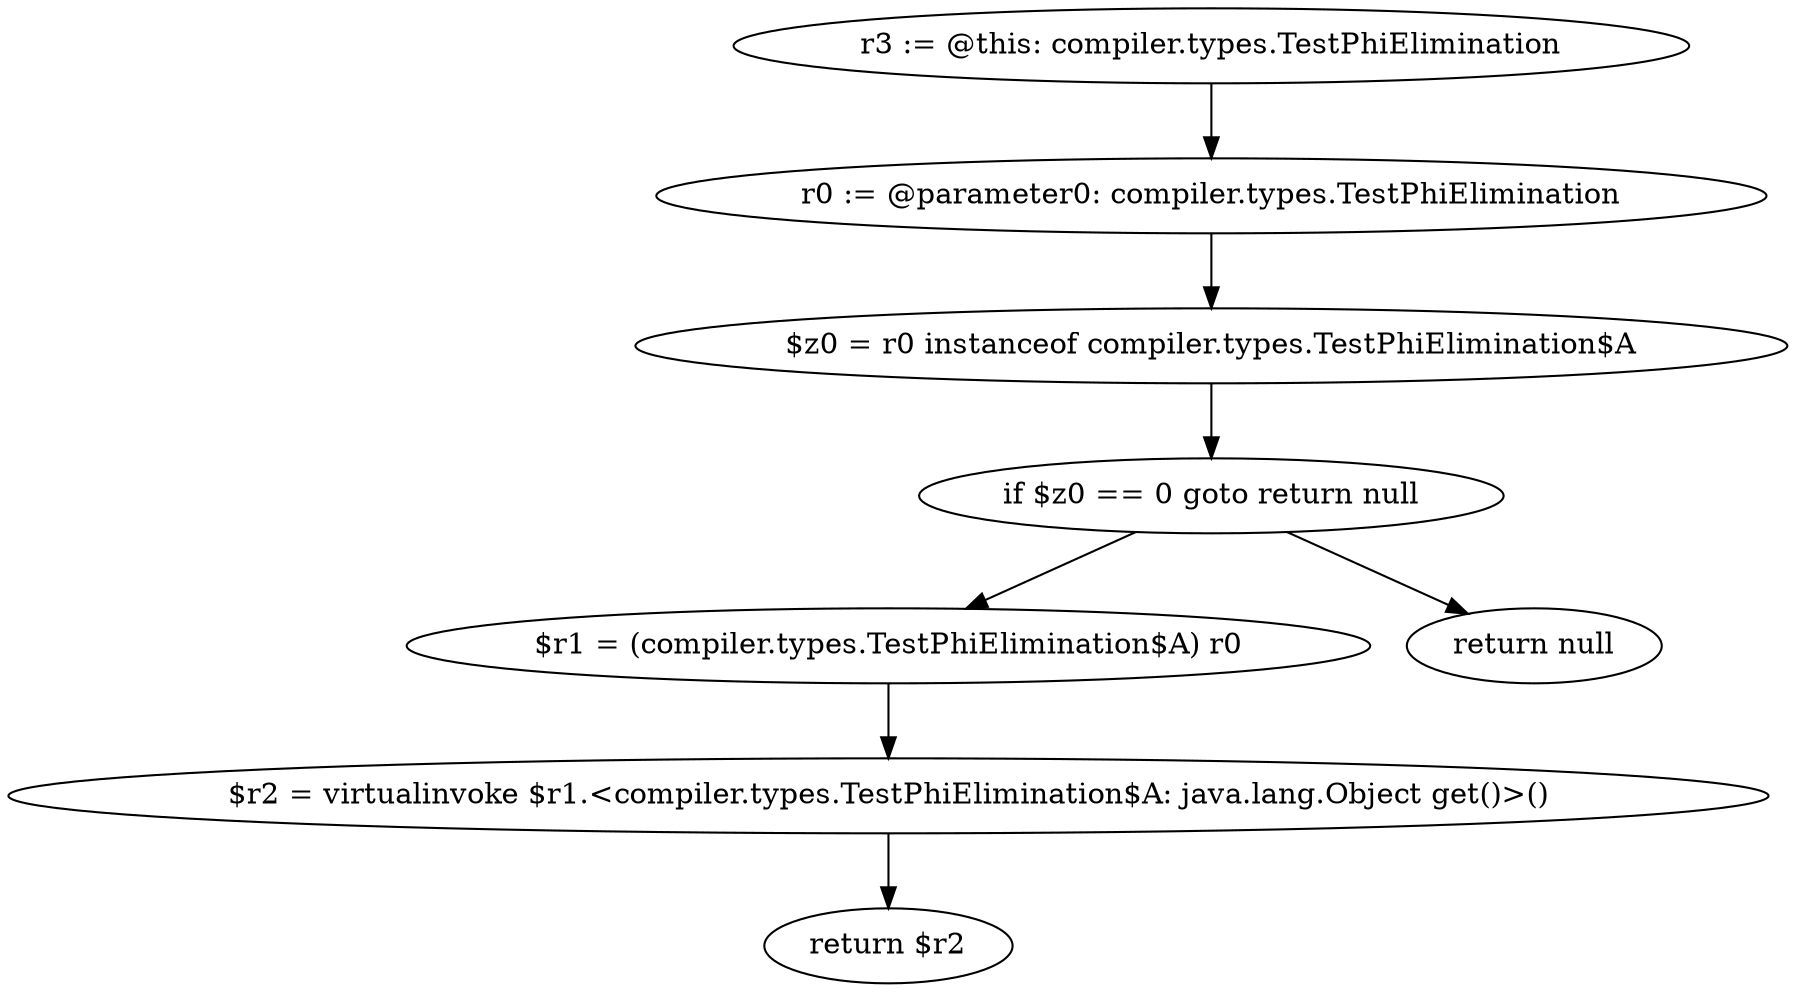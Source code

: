 digraph "unitGraph" {
    "r3 := @this: compiler.types.TestPhiElimination"
    "r0 := @parameter0: compiler.types.TestPhiElimination"
    "$z0 = r0 instanceof compiler.types.TestPhiElimination$A"
    "if $z0 == 0 goto return null"
    "$r1 = (compiler.types.TestPhiElimination$A) r0"
    "$r2 = virtualinvoke $r1.<compiler.types.TestPhiElimination$A: java.lang.Object get()>()"
    "return $r2"
    "return null"
    "r3 := @this: compiler.types.TestPhiElimination"->"r0 := @parameter0: compiler.types.TestPhiElimination";
    "r0 := @parameter0: compiler.types.TestPhiElimination"->"$z0 = r0 instanceof compiler.types.TestPhiElimination$A";
    "$z0 = r0 instanceof compiler.types.TestPhiElimination$A"->"if $z0 == 0 goto return null";
    "if $z0 == 0 goto return null"->"$r1 = (compiler.types.TestPhiElimination$A) r0";
    "if $z0 == 0 goto return null"->"return null";
    "$r1 = (compiler.types.TestPhiElimination$A) r0"->"$r2 = virtualinvoke $r1.<compiler.types.TestPhiElimination$A: java.lang.Object get()>()";
    "$r2 = virtualinvoke $r1.<compiler.types.TestPhiElimination$A: java.lang.Object get()>()"->"return $r2";
}

